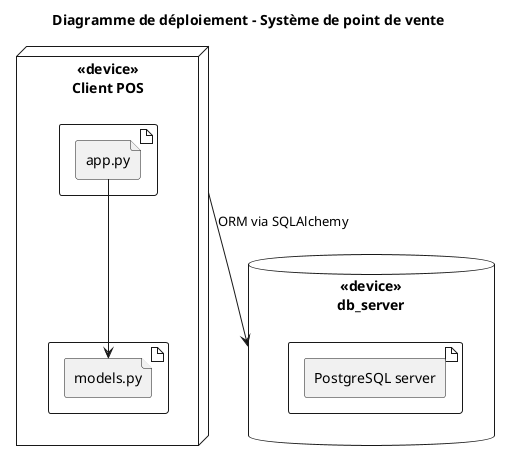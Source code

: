 @startuml  


title Diagramme de déploiement - Système de point de vente
node "<<device>>\nClient POS" { 
    artifact { 
        file "app.py" 
    }

    artifact { 
        file "models.py"
    }
}

database "<<device>>\ndb_server" { 
    artifact { 
        agent "PostgreSQL server"
    }
}


"app.py" --> "models.py"
"<<device>>\nClient POS" -->"<<device>>\ndb_server" : ORM via SQLAlchemy

@enduml 